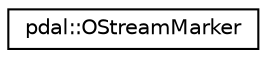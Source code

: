 digraph "Graphical Class Hierarchy"
{
  edge [fontname="Helvetica",fontsize="10",labelfontname="Helvetica",labelfontsize="10"];
  node [fontname="Helvetica",fontsize="10",shape=record];
  rankdir="LR";
  Node1 [label="pdal::OStreamMarker",height=0.2,width=0.4,color="black", fillcolor="white", style="filled",URL="$classpdal_1_1OStreamMarker.html",tooltip="Stream position marker with rewinding/reset support. "];
}
